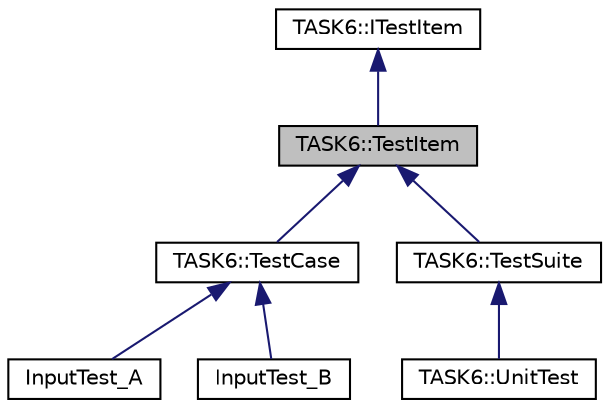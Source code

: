 digraph "TASK6::TestItem"
{
 // LATEX_PDF_SIZE
  edge [fontname="Helvetica",fontsize="10",labelfontname="Helvetica",labelfontsize="10"];
  node [fontname="Helvetica",fontsize="10",shape=record];
  Node1 [label="TASK6::TestItem",height=0.2,width=0.4,color="black", fillcolor="grey75", style="filled", fontcolor="black",tooltip="Implementation of the core functions for all derived classes of the unit test framework."];
  Node2 -> Node1 [dir="back",color="midnightblue",fontsize="10",style="solid",fontname="Helvetica"];
  Node2 [label="TASK6::ITestItem",height=0.2,width=0.4,color="black", fillcolor="white", style="filled",URL="$d4/dff/classTASK6_1_1ITestItem.html",tooltip="Interface class of unit testing classes. In general a test item conaitns either a a specific test or ..."];
  Node1 -> Node3 [dir="back",color="midnightblue",fontsize="10",style="solid",fontname="Helvetica"];
  Node3 [label="TASK6::TestCase",height=0.2,width=0.4,color="black", fillcolor="white", style="filled",URL="$d3/d67/classTASK6_1_1TestCase.html",tooltip="Implementation of the class for defining a test case."];
  Node3 -> Node4 [dir="back",color="midnightblue",fontsize="10",style="solid",fontname="Helvetica"];
  Node4 [label="InputTest_A",height=0.2,width=0.4,color="black", fillcolor="white", style="filled",URL="$d5/d48/classInputTest__A.html",tooltip=" "];
  Node3 -> Node5 [dir="back",color="midnightblue",fontsize="10",style="solid",fontname="Helvetica"];
  Node5 [label="InputTest_B",height=0.2,width=0.4,color="black", fillcolor="white", style="filled",URL="$db/db3/classInputTest__B.html",tooltip=" "];
  Node1 -> Node6 [dir="back",color="midnightblue",fontsize="10",style="solid",fontname="Helvetica"];
  Node6 [label="TASK6::TestSuite",height=0.2,width=0.4,color="black", fillcolor="white", style="filled",URL="$d7/d0f/classTASK6_1_1TestSuite.html",tooltip="This class implements a test suite for unit testing."];
  Node6 -> Node7 [dir="back",color="midnightblue",fontsize="10",style="solid",fontname="Helvetica"];
  Node7 [label="TASK6::UnitTest",height=0.2,width=0.4,color="black", fillcolor="white", style="filled",URL="$d4/d9a/classTASK6_1_1UnitTest.html",tooltip="Implements the unit test class."];
}
